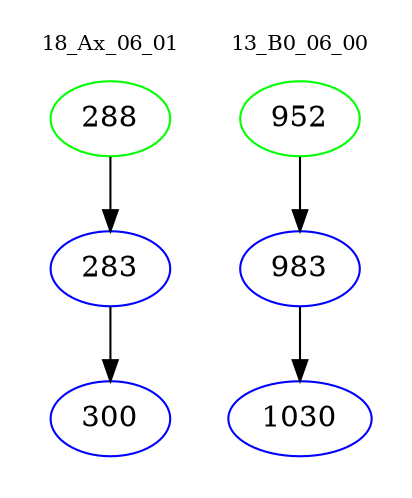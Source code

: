 digraph{
subgraph cluster_0 {
color = white
label = "18_Ax_06_01";
fontsize=10;
T0_288 [label="288", color="green"]
T0_288 -> T0_283 [color="black"]
T0_283 [label="283", color="blue"]
T0_283 -> T0_300 [color="black"]
T0_300 [label="300", color="blue"]
}
subgraph cluster_1 {
color = white
label = "13_B0_06_00";
fontsize=10;
T1_952 [label="952", color="green"]
T1_952 -> T1_983 [color="black"]
T1_983 [label="983", color="blue"]
T1_983 -> T1_1030 [color="black"]
T1_1030 [label="1030", color="blue"]
}
}
